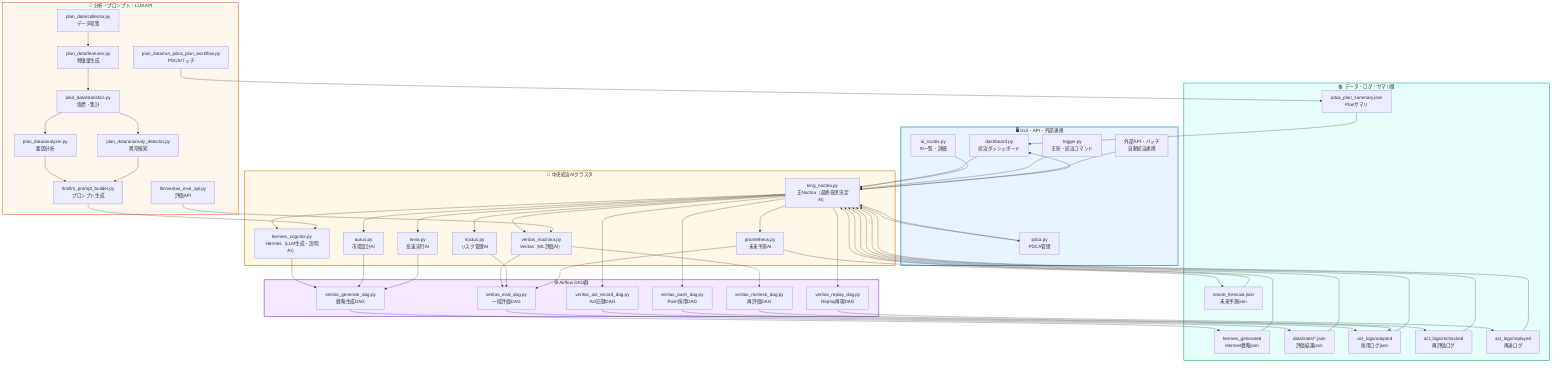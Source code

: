 flowchart TD

%% GUI/API (Blue)
subgraph GUI_API["🖥️ GUI・API・外部連携"]
direction TB
style GUI_API fill:#E8F4FD,stroke:#0369A1,stroke-width:2px
DASHBOARD["dashboard.py\n統治ダッシュボード"]
PDCA_PANEL["pdca.py\nPDCA管理"]
AI_PANEL["ai_routes.py\nAI一覧・詳細"]
TRIGGER_PANEL["trigger.py\n王命・統治コマンド"]
API["外部API・バッチ\n自動統治連携"]
end

%% 中央統治AI (Gold)
subgraph KINGDOM["👑 中央統治AIクラスタ"]
direction TB
style KINGDOM fill:#FFF8E6,stroke:#D97706,stroke-width:2px
NOCTRIA["king_noctria.py\n王Noctria（最終意思決定AI）"]
HERMES["hermes_cognitor.py\nHermes（LLM生成・説明AI）"]
VERITAS["veritas_machina.py\nVeritas（ML評価AI）"]
AURUS["aurus.py\n市場設計AI"]
LEVIA["levia.py\n高速実行AI"]
NOCTUS["noctus.py\nリスク管理AI"]
PROMETHEUS["prometheus.py\n未来予測AI"]
end

%% Airflow DAG群 (Light Purple)
subgraph DAGS["⚙️ Airflow DAG群"]
direction TB
style DAGS fill:#F3E8FF,stroke:#7C3AED,stroke-width:2px
GEN_DAG["veritas_generate_dag.py\n戦略生成DAG"]
EVAL_DAG["veritas_eval_dag.py\n一括評価DAG"]
RECHECK_DAG["veritas_recheck_dag.py\n再評価DAG"]
ACT_DAG["veritas_act_record_dag.py\nAct記録DAG"]
PUSH_DAG["veritas_push_dag.py\nPush採用DAG"]
REPLAY_DAG["veritas_replay_dag.py\nReplay再現DAG"]
end

%% データ管理 (Light Green)
subgraph DATA["📚 データ・ログ・サマリ層"]
direction TB
style DATA fill:#E6FFFA,stroke:#10B981,stroke-width:2px
STRATEGY_JSON["hermes_generated\nHermes戦略json"]
EVALRES_JSON["data/stats/*.json\n評価結果json"]
ACTLOG_JSON["act_logs/adopted\n採用ログjson"]
RECHECK_JSON["act_logs/rechecked\n再評価ログ"]
REPLAY_JSON["act_logs/replayed\n再送ログ"]
PLAN_SUMMARY_JSON["pdca_plan_summary.json\nPlanサマリ"]
ORACLE_FORECAST_JSON["oracle_forecast.json\n未来予測json"]
end

%% 分析・LLM API層 (Light Orange)
subgraph PLAN_LLM["🧠 分析・プロンプト・LLM API"]
direction TB
style PLAN_LLM fill:#FFF7ED,stroke:#F97316,stroke-width:2px
PLAN_COLLECT["plan_data/collector.py\nデータ収集"]
PLAN_FEATURE["plan_data/features.py\n特徴量生成"]
PLAN_STAT["plan_data/statistics.py\n指標・集計"]
PLAN_ANALYZER["plan_data/analyzer.py\n要因分析"]
PLAN_ANOMALY["plan_data/anomaly_detector.py\n異常検知"]
LLM_PROMPT["llm/llm_prompt_builder.py\nプロンプト生成"]
LLM_EVALAPI["llm/veritas_eval_api.py\n評価API"]
PLAN_PDCA_BATCH["plan_data/run_pdca_plan_workflow.py\nPDCAバッチ"]
end

%% --- Connections（上から下へ縦方向を強調）---

%% GUI/API → 王Noctria
DASHBOARD --> NOCTRIA
PDCA_PANEL --> NOCTRIA
AI_PANEL --> NOCTRIA
TRIGGER_PANEL --> NOCTRIA
API --> NOCTRIA

%% 王Noctria → 各AI
NOCTRIA --> HERMES
NOCTRIA --> VERITAS
NOCTRIA --> AURUS
NOCTRIA --> LEVIA
NOCTRIA --> NOCTUS
NOCTRIA --> PROMETHEUS

%% AI → DAG群
HERMES --> GEN_DAG
VERITAS --> EVAL_DAG
VERITAS --> RECHECK_DAG
AURUS --> GEN_DAG
LEVIA --> GEN_DAG
NOCTUS --> EVAL_DAG
PROMETHEUS --> EVAL_DAG
NOCTRIA --> ACT_DAG
NOCTRIA --> PUSH_DAG
NOCTRIA --> REPLAY_DAG

%% DAG群 → データ層
GEN_DAG --> STRATEGY_JSON
EVAL_DAG --> EVALRES_JSON
RECHECK_DAG --> RECHECK_JSON
ACT_DAG --> ACTLOG_JSON
PUSH_DAG --> ACTLOG_JSON
REPLAY_DAG --> REPLAY_JSON

%% データ層 → 王Noctria & GUI
STRATEGY_JSON --> NOCTRIA
EVALRES_JSON --> NOCTRIA
RECHECK_JSON --> NOCTRIA
ACTLOG_JSON --> NOCTRIA
REPLAY_JSON --> NOCTRIA
PLAN_SUMMARY_JSON --> DASHBOARD
ORACLE_FORECAST_JSON --> NOCTRIA

%% 分析・LLM層内連携
PLAN_COLLECT --> PLAN_FEATURE
PLAN_FEATURE --> PLAN_STAT
PLAN_STAT --> PLAN_ANALYZER
PLAN_STAT --> PLAN_ANOMALY
PLAN_ANALYZER --> LLM_PROMPT
PLAN_ANOMALY --> LLM_PROMPT
LLM_PROMPT --> HERMES
LLM_EVALAPI --> VERITAS
PLAN_PDCA_BATCH --> PLAN_SUMMARY_JSON

%% PROMETHEUS→未来予測
PROMETHEUS --> ORACLE_FORECAST_JSON

%% 統治履歴 → GUI
NOCTRIA --> DASHBOARD
NOCTRIA --> PDCA_PANEL